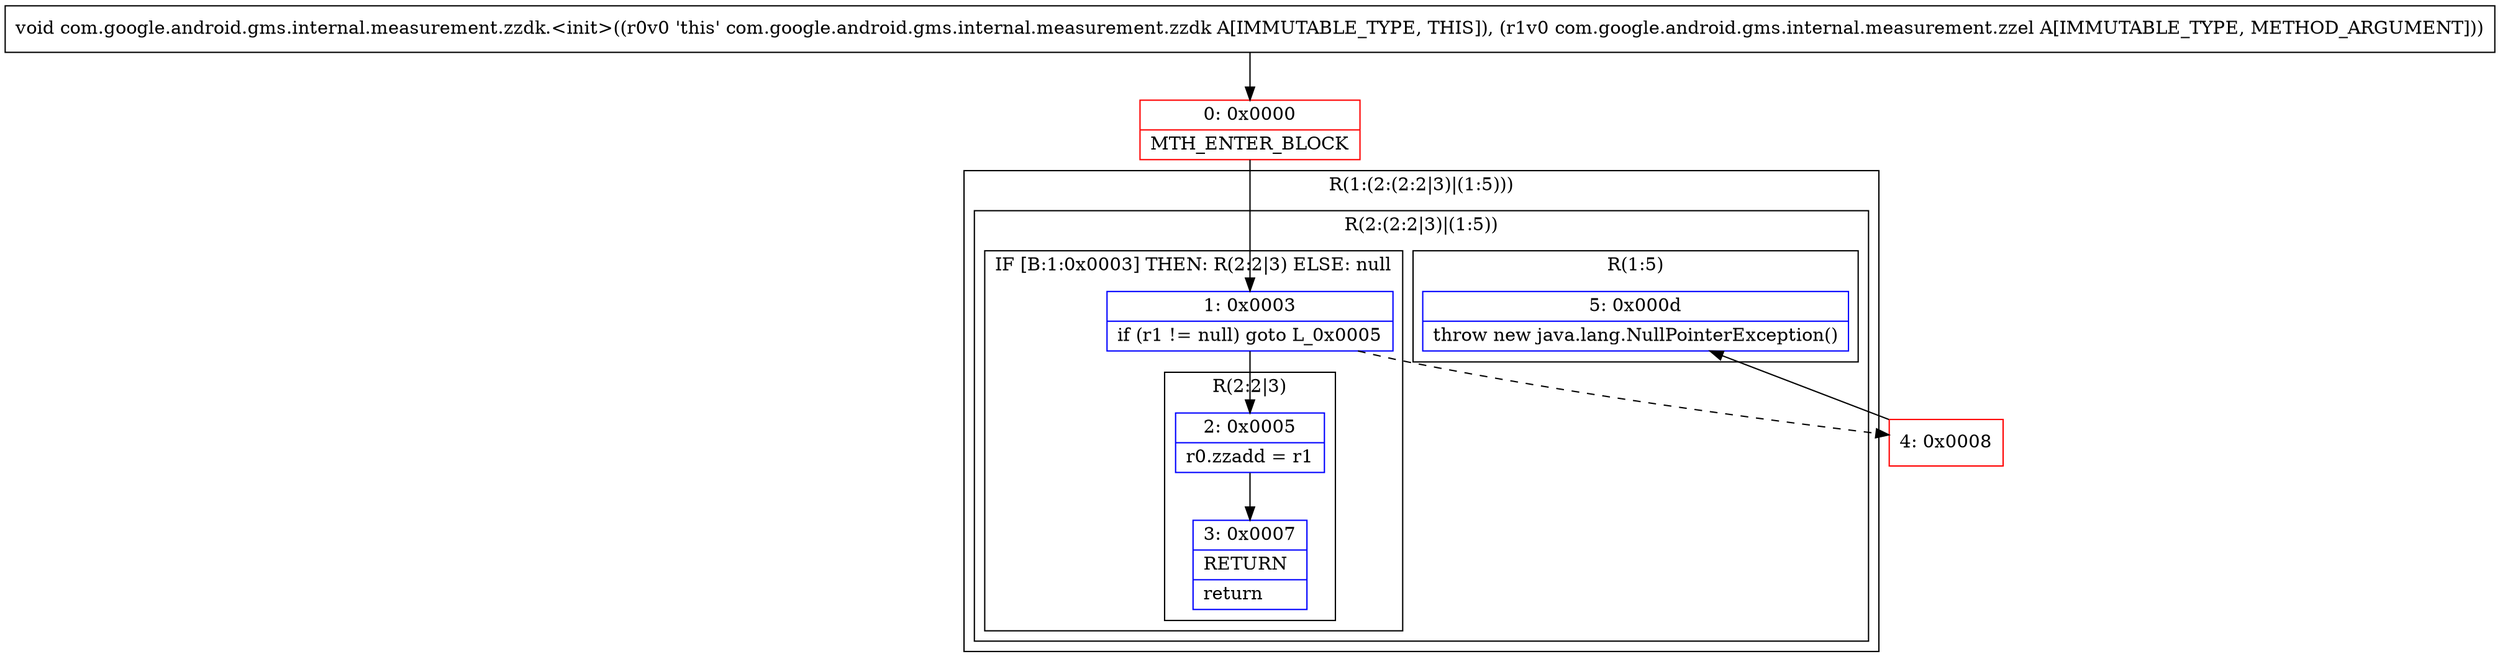 digraph "CFG forcom.google.android.gms.internal.measurement.zzdk.\<init\>(Lcom\/google\/android\/gms\/internal\/measurement\/zzel;)V" {
subgraph cluster_Region_1729195045 {
label = "R(1:(2:(2:2|3)|(1:5)))";
node [shape=record,color=blue];
subgraph cluster_Region_1380693653 {
label = "R(2:(2:2|3)|(1:5))";
node [shape=record,color=blue];
subgraph cluster_IfRegion_1962925303 {
label = "IF [B:1:0x0003] THEN: R(2:2|3) ELSE: null";
node [shape=record,color=blue];
Node_1 [shape=record,label="{1\:\ 0x0003|if (r1 != null) goto L_0x0005\l}"];
subgraph cluster_Region_2035717631 {
label = "R(2:2|3)";
node [shape=record,color=blue];
Node_2 [shape=record,label="{2\:\ 0x0005|r0.zzadd = r1\l}"];
Node_3 [shape=record,label="{3\:\ 0x0007|RETURN\l|return\l}"];
}
}
subgraph cluster_Region_365604532 {
label = "R(1:5)";
node [shape=record,color=blue];
Node_5 [shape=record,label="{5\:\ 0x000d|throw new java.lang.NullPointerException()\l}"];
}
}
}
Node_0 [shape=record,color=red,label="{0\:\ 0x0000|MTH_ENTER_BLOCK\l}"];
Node_4 [shape=record,color=red,label="{4\:\ 0x0008}"];
MethodNode[shape=record,label="{void com.google.android.gms.internal.measurement.zzdk.\<init\>((r0v0 'this' com.google.android.gms.internal.measurement.zzdk A[IMMUTABLE_TYPE, THIS]), (r1v0 com.google.android.gms.internal.measurement.zzel A[IMMUTABLE_TYPE, METHOD_ARGUMENT])) }"];
MethodNode -> Node_0;
Node_1 -> Node_2;
Node_1 -> Node_4[style=dashed];
Node_2 -> Node_3;
Node_0 -> Node_1;
Node_4 -> Node_5;
}

